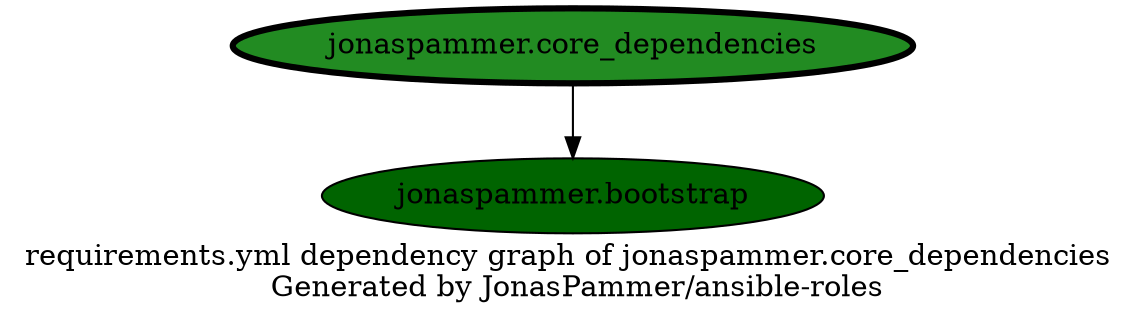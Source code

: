 // This file is generated from `templates/dependencies_single.adoc.jinja2` by Github CI, all local changes will be lost eventually.
digraph hierarchy {
  label = "requirements.yml dependency graph of jonaspammer.core_dependencies \n Generated by JonasPammer/ansible-roles" ;
  overlap=false

  {
    "jonaspammer.core_dependencies" [fillcolor=forestgreen style=filled penwidth=3]
    "jonaspammer.bootstrap" [fillcolor=darkgreen style=filled ]
  }


  "jonaspammer.core_dependencies" -> {"jonaspammer.bootstrap"}
}
